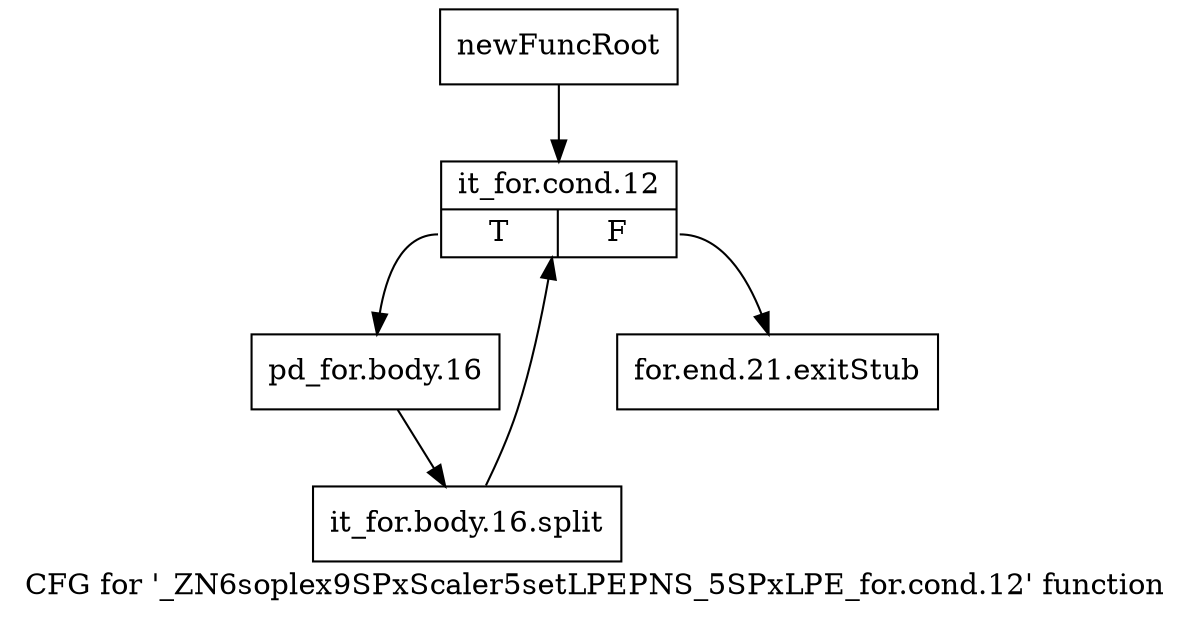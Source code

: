 digraph "CFG for '_ZN6soplex9SPxScaler5setLPEPNS_5SPxLPE_for.cond.12' function" {
	label="CFG for '_ZN6soplex9SPxScaler5setLPEPNS_5SPxLPE_for.cond.12' function";

	Node0x2e94c00 [shape=record,label="{newFuncRoot}"];
	Node0x2e94c00 -> Node0x2e94ff0;
	Node0x2e94c50 [shape=record,label="{for.end.21.exitStub}"];
	Node0x2e94ff0 [shape=record,label="{it_for.cond.12|{<s0>T|<s1>F}}"];
	Node0x2e94ff0:s0 -> Node0x2e95040;
	Node0x2e94ff0:s1 -> Node0x2e94c50;
	Node0x2e95040 [shape=record,label="{pd_for.body.16}"];
	Node0x2e95040 -> Node0x2d8f090;
	Node0x2d8f090 [shape=record,label="{it_for.body.16.split}"];
	Node0x2d8f090 -> Node0x2e94ff0;
}
